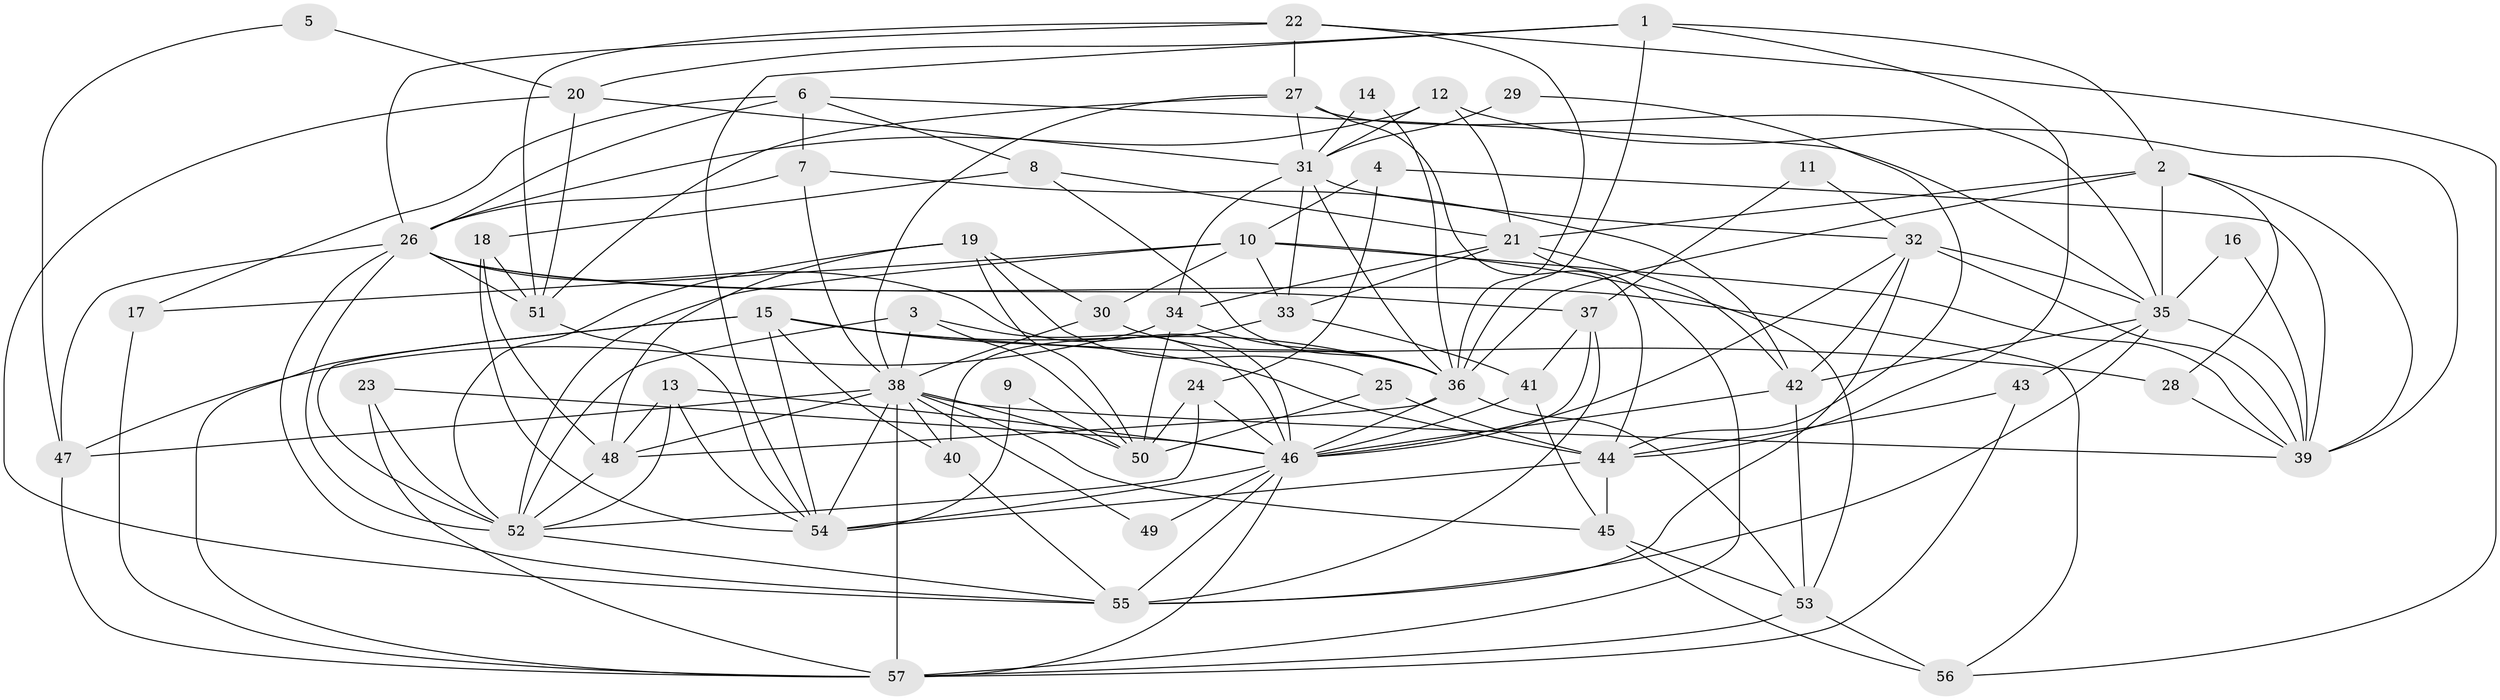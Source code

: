 // original degree distribution, {4: 0.24561403508771928, 5: 0.21052631578947367, 6: 0.08771929824561403, 3: 0.2719298245614035, 2: 0.14035087719298245, 8: 0.017543859649122806, 7: 0.017543859649122806, 9: 0.008771929824561403}
// Generated by graph-tools (version 1.1) at 2025/50/03/09/25 03:50:09]
// undirected, 57 vertices, 159 edges
graph export_dot {
graph [start="1"]
  node [color=gray90,style=filled];
  1;
  2;
  3;
  4;
  5;
  6;
  7;
  8;
  9;
  10;
  11;
  12;
  13;
  14;
  15;
  16;
  17;
  18;
  19;
  20;
  21;
  22;
  23;
  24;
  25;
  26;
  27;
  28;
  29;
  30;
  31;
  32;
  33;
  34;
  35;
  36;
  37;
  38;
  39;
  40;
  41;
  42;
  43;
  44;
  45;
  46;
  47;
  48;
  49;
  50;
  51;
  52;
  53;
  54;
  55;
  56;
  57;
  1 -- 2 [weight=1.0];
  1 -- 20 [weight=1.0];
  1 -- 36 [weight=1.0];
  1 -- 44 [weight=1.0];
  1 -- 54 [weight=1.0];
  2 -- 21 [weight=2.0];
  2 -- 28 [weight=1.0];
  2 -- 35 [weight=1.0];
  2 -- 36 [weight=1.0];
  2 -- 39 [weight=1.0];
  3 -- 38 [weight=1.0];
  3 -- 46 [weight=1.0];
  3 -- 50 [weight=1.0];
  3 -- 52 [weight=1.0];
  4 -- 10 [weight=1.0];
  4 -- 24 [weight=1.0];
  4 -- 39 [weight=1.0];
  5 -- 20 [weight=1.0];
  5 -- 47 [weight=1.0];
  6 -- 7 [weight=1.0];
  6 -- 8 [weight=1.0];
  6 -- 17 [weight=1.0];
  6 -- 26 [weight=1.0];
  6 -- 35 [weight=1.0];
  7 -- 26 [weight=1.0];
  7 -- 38 [weight=1.0];
  7 -- 42 [weight=1.0];
  8 -- 18 [weight=1.0];
  8 -- 21 [weight=1.0];
  8 -- 36 [weight=1.0];
  9 -- 50 [weight=1.0];
  9 -- 54 [weight=1.0];
  10 -- 17 [weight=1.0];
  10 -- 30 [weight=1.0];
  10 -- 33 [weight=1.0];
  10 -- 39 [weight=1.0];
  10 -- 52 [weight=1.0];
  10 -- 53 [weight=1.0];
  11 -- 32 [weight=1.0];
  11 -- 37 [weight=1.0];
  12 -- 21 [weight=1.0];
  12 -- 26 [weight=1.0];
  12 -- 31 [weight=1.0];
  12 -- 39 [weight=1.0];
  13 -- 46 [weight=1.0];
  13 -- 48 [weight=1.0];
  13 -- 52 [weight=1.0];
  13 -- 54 [weight=1.0];
  14 -- 31 [weight=1.0];
  14 -- 36 [weight=1.0];
  15 -- 28 [weight=1.0];
  15 -- 36 [weight=1.0];
  15 -- 40 [weight=1.0];
  15 -- 44 [weight=1.0];
  15 -- 52 [weight=1.0];
  15 -- 54 [weight=1.0];
  15 -- 57 [weight=1.0];
  16 -- 35 [weight=1.0];
  16 -- 39 [weight=1.0];
  17 -- 57 [weight=1.0];
  18 -- 48 [weight=1.0];
  18 -- 51 [weight=1.0];
  18 -- 54 [weight=1.0];
  19 -- 25 [weight=1.0];
  19 -- 30 [weight=1.0];
  19 -- 48 [weight=1.0];
  19 -- 50 [weight=1.0];
  19 -- 52 [weight=1.0];
  20 -- 31 [weight=1.0];
  20 -- 51 [weight=1.0];
  20 -- 55 [weight=1.0];
  21 -- 33 [weight=1.0];
  21 -- 34 [weight=1.0];
  21 -- 42 [weight=1.0];
  21 -- 57 [weight=1.0];
  22 -- 26 [weight=1.0];
  22 -- 27 [weight=1.0];
  22 -- 36 [weight=1.0];
  22 -- 51 [weight=1.0];
  22 -- 56 [weight=1.0];
  23 -- 46 [weight=1.0];
  23 -- 52 [weight=1.0];
  23 -- 57 [weight=1.0];
  24 -- 46 [weight=1.0];
  24 -- 50 [weight=1.0];
  24 -- 52 [weight=1.0];
  25 -- 44 [weight=1.0];
  25 -- 50 [weight=1.0];
  26 -- 37 [weight=2.0];
  26 -- 46 [weight=1.0];
  26 -- 47 [weight=1.0];
  26 -- 51 [weight=1.0];
  26 -- 52 [weight=1.0];
  26 -- 55 [weight=1.0];
  26 -- 56 [weight=1.0];
  27 -- 31 [weight=1.0];
  27 -- 35 [weight=1.0];
  27 -- 38 [weight=1.0];
  27 -- 44 [weight=1.0];
  27 -- 51 [weight=1.0];
  28 -- 39 [weight=1.0];
  29 -- 31 [weight=1.0];
  29 -- 44 [weight=1.0];
  30 -- 36 [weight=1.0];
  30 -- 38 [weight=1.0];
  31 -- 32 [weight=1.0];
  31 -- 33 [weight=1.0];
  31 -- 34 [weight=1.0];
  31 -- 36 [weight=1.0];
  32 -- 35 [weight=1.0];
  32 -- 39 [weight=1.0];
  32 -- 42 [weight=1.0];
  32 -- 46 [weight=1.0];
  32 -- 55 [weight=1.0];
  33 -- 40 [weight=1.0];
  33 -- 41 [weight=1.0];
  34 -- 36 [weight=1.0];
  34 -- 47 [weight=2.0];
  34 -- 50 [weight=1.0];
  35 -- 39 [weight=1.0];
  35 -- 42 [weight=1.0];
  35 -- 43 [weight=1.0];
  35 -- 55 [weight=1.0];
  36 -- 46 [weight=1.0];
  36 -- 48 [weight=1.0];
  36 -- 53 [weight=1.0];
  37 -- 41 [weight=1.0];
  37 -- 46 [weight=1.0];
  37 -- 55 [weight=1.0];
  38 -- 39 [weight=1.0];
  38 -- 40 [weight=2.0];
  38 -- 45 [weight=1.0];
  38 -- 47 [weight=1.0];
  38 -- 48 [weight=1.0];
  38 -- 49 [weight=1.0];
  38 -- 50 [weight=1.0];
  38 -- 54 [weight=1.0];
  38 -- 57 [weight=1.0];
  40 -- 55 [weight=1.0];
  41 -- 45 [weight=1.0];
  41 -- 46 [weight=2.0];
  42 -- 46 [weight=1.0];
  42 -- 53 [weight=1.0];
  43 -- 44 [weight=1.0];
  43 -- 57 [weight=1.0];
  44 -- 45 [weight=1.0];
  44 -- 54 [weight=1.0];
  45 -- 53 [weight=1.0];
  45 -- 56 [weight=1.0];
  46 -- 49 [weight=1.0];
  46 -- 54 [weight=1.0];
  46 -- 55 [weight=1.0];
  46 -- 57 [weight=1.0];
  47 -- 57 [weight=1.0];
  48 -- 52 [weight=1.0];
  51 -- 54 [weight=1.0];
  52 -- 55 [weight=1.0];
  53 -- 56 [weight=1.0];
  53 -- 57 [weight=1.0];
}
